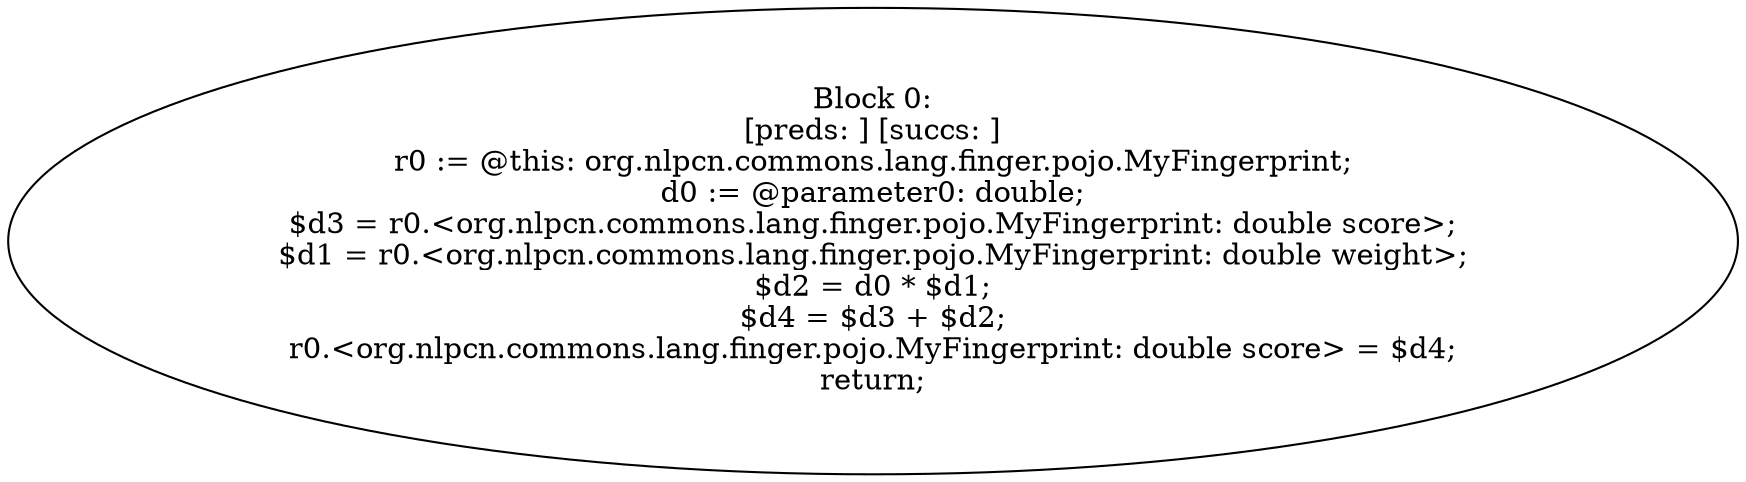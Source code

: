 digraph "unitGraph" {
    "Block 0:
[preds: ] [succs: ]
r0 := @this: org.nlpcn.commons.lang.finger.pojo.MyFingerprint;
d0 := @parameter0: double;
$d3 = r0.<org.nlpcn.commons.lang.finger.pojo.MyFingerprint: double score>;
$d1 = r0.<org.nlpcn.commons.lang.finger.pojo.MyFingerprint: double weight>;
$d2 = d0 * $d1;
$d4 = $d3 + $d2;
r0.<org.nlpcn.commons.lang.finger.pojo.MyFingerprint: double score> = $d4;
return;
"
}
